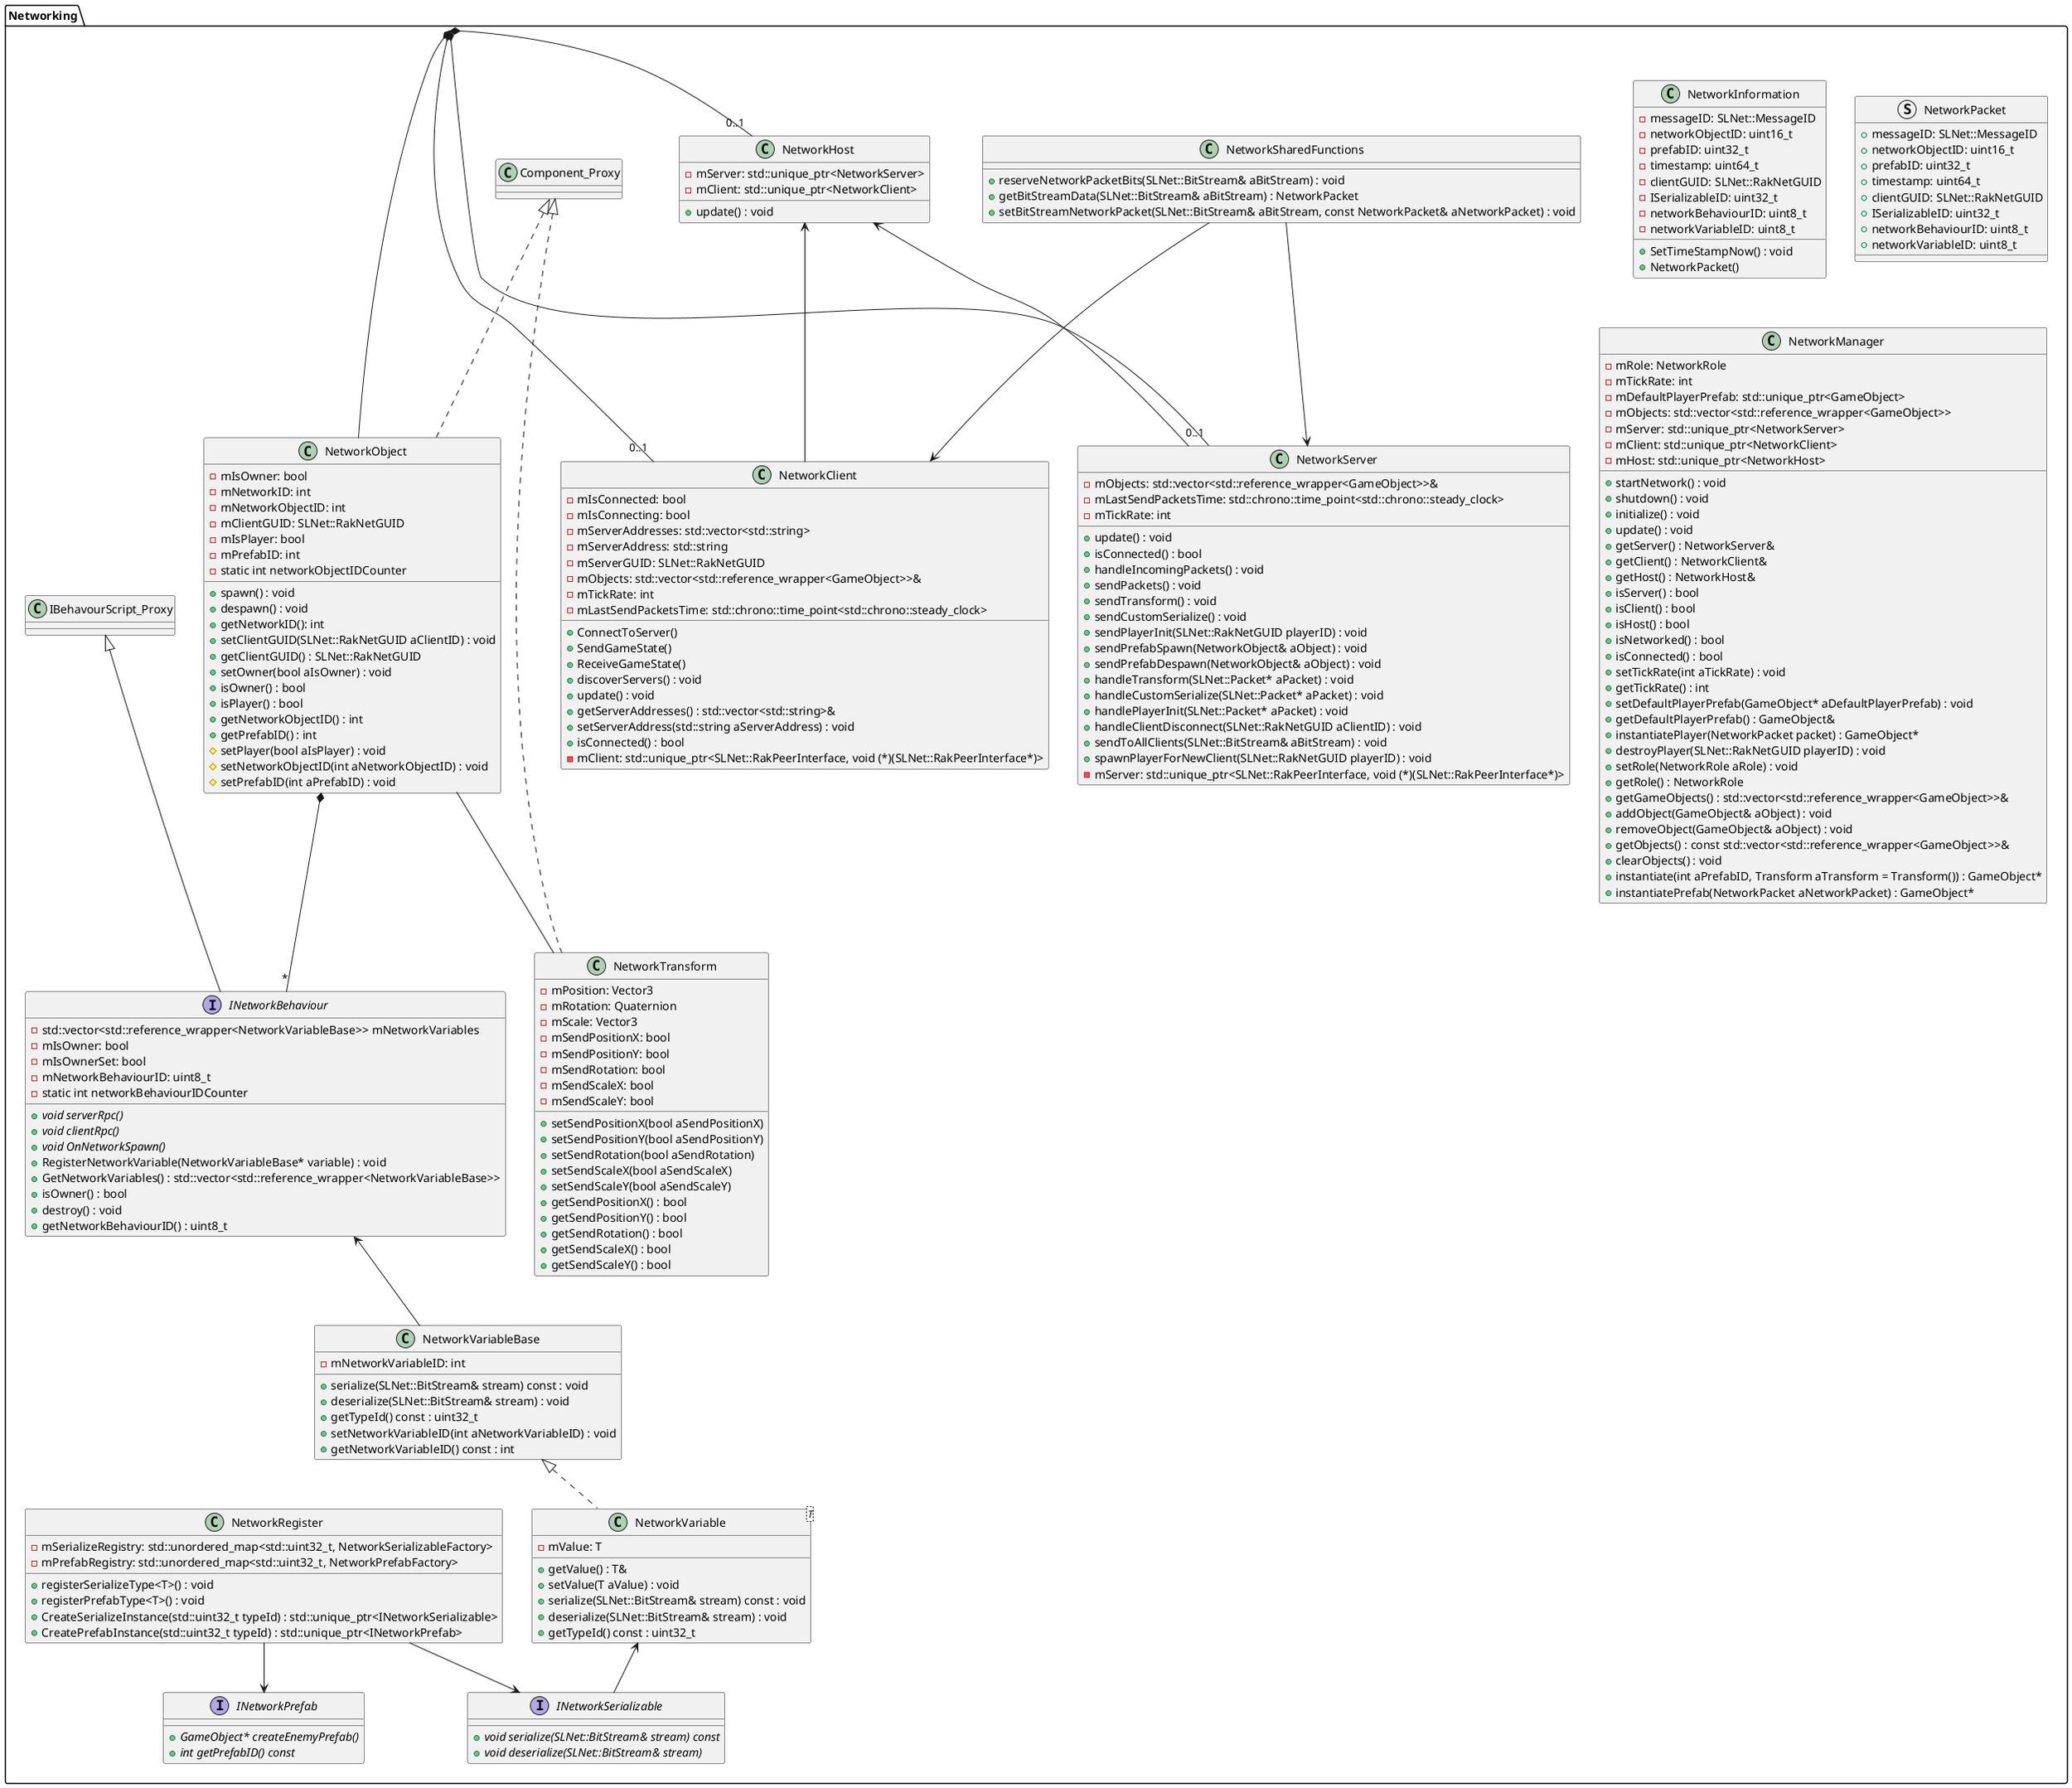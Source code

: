 @startuml NetworkingPackageClassDiagram

package Networking{
class NetworkObject implements Component_Proxy{
    + spawn() : void
    + despawn() : void
    + getNetworkID(): int
    + setClientGUID(SLNet::RakNetGUID aClientID) : void
    + getClientGUID() : SLNet::RakNetGUID
    + setOwner(bool aIsOwner) : void
    + isOwner() : bool
    + isPlayer() : bool
    + getNetworkObjectID() : int
    + getPrefabID() : int

    - mIsOwner: bool
    - mNetworkID: int
    - mNetworkObjectID: int
    - mClientGUID: SLNet::RakNetGUID
    - mIsPlayer: bool
    - mPrefabID: int
    - static int networkObjectIDCounter

    # setPlayer(bool aIsPlayer) : void
    # setNetworkObjectID(int aNetworkObjectID) : void
    # setPrefabID(int aPrefabID) : void
}

interface INetworkBehaviour implements IBehavourScript_Proxy{
    + {abstract} void serverRpc()
    + {abstract} void clientRpc()
    + {abstract} void OnNetworkSpawn()
    + RegisterNetworkVariable(NetworkVariableBase* variable) : void
    + GetNetworkVariables() : std::vector<std::reference_wrapper<NetworkVariableBase>>
    + isOwner() : bool
    + destroy() : void
    + getNetworkBehaviourID() : uint8_t

    - std::vector<std::reference_wrapper<NetworkVariableBase>> mNetworkVariables
    - mIsOwner: bool
    - mIsOwnerSet: bool
    - mNetworkBehaviourID: uint8_t
    - static int networkBehaviourIDCounter
}

' Template class for network variables
class NetworkVariableBase {
    + serialize(SLNet::BitStream& stream) const : void
    + deserialize(SLNet::BitStream& stream) : void
    + getTypeId() const : uint32_t
    + setNetworkVariableID(int aNetworkVariableID) : void
    + getNetworkVariableID() const : int

    - mNetworkVariableID: int
}

class NetworkVariable<T> implements NetworkVariableBase {
    + getValue() : T&
    + setValue(T aValue) : void
    + serialize(SLNet::BitStream& stream) const : void
    + deserialize(SLNet::BitStream& stream) : void
    + getTypeId() const : uint32_t

    - mValue: T
}

class IBehavourScript_Proxy{}

class NetworkTransform implements Component_Proxy{
    + setSendPositionX(bool aSendPositionX)
    + setSendPositionY(bool aSendPositionY)
    + setSendRotation(bool aSendRotation)
    + setSendScaleX(bool aSendScaleX)
    + setSendScaleY(bool aSendScaleY)
    + getSendPositionX() : bool
    + getSendPositionY() : bool
    + getSendRotation() : bool
    + getSendScaleX() : bool
    + getSendScaleY() : bool

    - mPosition: Vector3
    - mRotation: Quaternion
    - mScale: Vector3
    - mSendPositionX: bool
    - mSendPositionY: bool
    - mSendRotation: bool
    - mSendScaleX: bool
    - mSendScaleY: bool
}

class NetworkClient {
    + ConnectToServer()
    + SendGameState()
    + ReceiveGameState()
    + discoverServers() : void
    + update() : void
    + getServerAddresses() : std::vector<std::string>&
    + setServerAddress(std::string aServerAddress) : void
    + isConnected() : bool

    - mIsConnected: bool
    - mIsConnecting: bool
    - mClient: std::unique_ptr<SLNet::RakPeerInterface, void (*)(SLNet::RakPeerInterface*)>
    - mServerAddresses: std::vector<std::string>
    - mServerAddress: std::string
    - mServerGUID: SLNet::RakNetGUID
    - mObjects: std::vector<std::reference_wrapper<GameObject>>&
    - mTickRate: int
    - mLastSendPacketsTime: std::chrono::time_point<std::chrono::steady_clock>
}

class NetworkServer {
    + update() : void
    + isConnected() : bool
    + handleIncomingPackets() : void
    + sendPackets() : void
    + sendTransform() : void
    + sendCustomSerialize() : void
    + sendPlayerInit(SLNet::RakNetGUID playerID) : void
    + sendPrefabSpawn(NetworkObject& aObject) : void
    + sendPrefabDespawn(NetworkObject& aObject) : void
    + handleTransform(SLNet::Packet* aPacket) : void
    + handleCustomSerialize(SLNet::Packet* aPacket) : void
    + handlePlayerInit(SLNet::Packet* aPacket) : void
    + handleClientDisconnect(SLNet::RakNetGUID aClientID) : void
    + sendToAllClients(SLNet::BitStream& aBitStream) : void
    + spawnPlayerForNewClient(SLNet::RakNetGUID playerID) : void

    - mObjects: std::vector<std::reference_wrapper<GameObject>>&
    - mServer: std::unique_ptr<SLNet::RakPeerInterface, void (*)(SLNet::RakPeerInterface*)>
    - mLastSendPacketsTime: std::chrono::time_point<std::chrono::steady_clock>
    - mTickRate: int
}

class NetworkHost {
    + update() : void

    - mServer: std::unique_ptr<NetworkServer>
    - mClient: std::unique_ptr<NetworkClient>
}


interface INetworkSerializable {
    + {abstract} void serialize(SLNet::BitStream& stream) const
    + {abstract} void deserialize(SLNet::BitStream& stream)
}

class Component_Proxy{
}

interface INetworkPrefab {
    + {abstract} GameObject* createEnemyPrefab()
    + {abstract} int getPrefabID() const
}

class NetworkInformation {
    + SetTimeStampNow() : void
    + NetworkPacket()

    - messageID: SLNet::MessageID
    - networkObjectID: uint16_t
    - prefabID: uint32_t
    - timestamp: uint64_t
    - clientGUID: SLNet::RakNetGUID
    - ISerializableID: uint32_t
    - networkBehaviourID: uint8_t
    - networkVariableID: uint8_t
}

struct NetworkPacket{
    + messageID: SLNet::MessageID
    + networkObjectID: uint16_t
    + prefabID: uint32_t
    + timestamp: uint64_t
    + clientGUID: SLNet::RakNetGUID
    + ISerializableID: uint32_t
    + networkBehaviourID: uint8_t
    + networkVariableID: uint8_t
}

class NetworkManager {
    + startNetwork() : void
    + shutdown() : void
    + initialize() : void
    + update() : void
    + getServer() : NetworkServer&
    + getClient() : NetworkClient&
    + getHost() : NetworkHost&
    + isServer() : bool
    + isClient() : bool
    + isHost() : bool
    + isNetworked() : bool
    + isConnected() : bool
    + setTickRate(int aTickRate) : void
    + getTickRate() : int
    + setDefaultPlayerPrefab(GameObject* aDefaultPlayerPrefab) : void
    + getDefaultPlayerPrefab() : GameObject&
    + instantiatePlayer(NetworkPacket packet) : GameObject*
    + destroyPlayer(SLNet::RakNetGUID playerID) : void
    + setRole(NetworkRole aRole) : void
    + getRole() : NetworkRole
    + getGameObjects() : std::vector<std::reference_wrapper<GameObject>>&
    + addObject(GameObject& aObject) : void
    + removeObject(GameObject& aObject) : void
    + getObjects() : const std::vector<std::reference_wrapper<GameObject>>&
    + clearObjects() : void
    + instantiate(int aPrefabID, Transform aTransform = Transform()) : GameObject*
    + instantiatePrefab(NetworkPacket aNetworkPacket) : GameObject*

    - mRole: NetworkRole
    - mTickRate: int
    - mDefaultPlayerPrefab: std::unique_ptr<GameObject>
    - mObjects: std::vector<std::reference_wrapper<GameObject>>
    - mServer: std::unique_ptr<NetworkServer>
    - mClient: std::unique_ptr<NetworkClient>
    - mHost: std::unique_ptr<NetworkHost>
}

class NetworkRegister {
    + registerSerializeType<T>() : void
    + registerPrefabType<T>() : void
    + CreateSerializeInstance(std::uint32_t typeId) : std::unique_ptr<INetworkSerializable>
    + CreatePrefabInstance(std::uint32_t typeId) : std::unique_ptr<INetworkPrefab>

    - mSerializeRegistry: std::unordered_map<std::uint32_t, NetworkSerializableFactory>
    - mPrefabRegistry: std::unordered_map<std::uint32_t, NetworkPrefabFactory>
}

class NetworkSharedFunctions {
    + reserveNetworkPacketBits(SLNet::BitStream& aBitStream) : void
    + getBitStreamData(SLNet::BitStream& aBitStream) : NetworkPacket
    + setBitStreamNetworkPacket(SLNet::BitStream& aBitStream, const NetworkPacket& aNetworkPacket) : void
}

NetworkObject *-- "*" INetworkBehaviour
NetworkObject -- NetworkTransform

INetworkBehaviour <-- NetworkVariableBase

NetworkVariable <-- INetworkSerializable
NetworkRegister --> INetworkSerializable
NetworkRegister --> INetworkPrefab

NetworkHost <-- NetworkServer
NetworkHost <-- NetworkClient

NetworkSharedFunctions --> NetworkClient
NetworkSharedFunctions --> NetworkServer

}

Networking *-- NetworkObject
Networking *-- "0..1"NetworkClient
Networking *-- "0..1"NetworkServer
Networking *-- "0..1"NetworkHost

@enduml